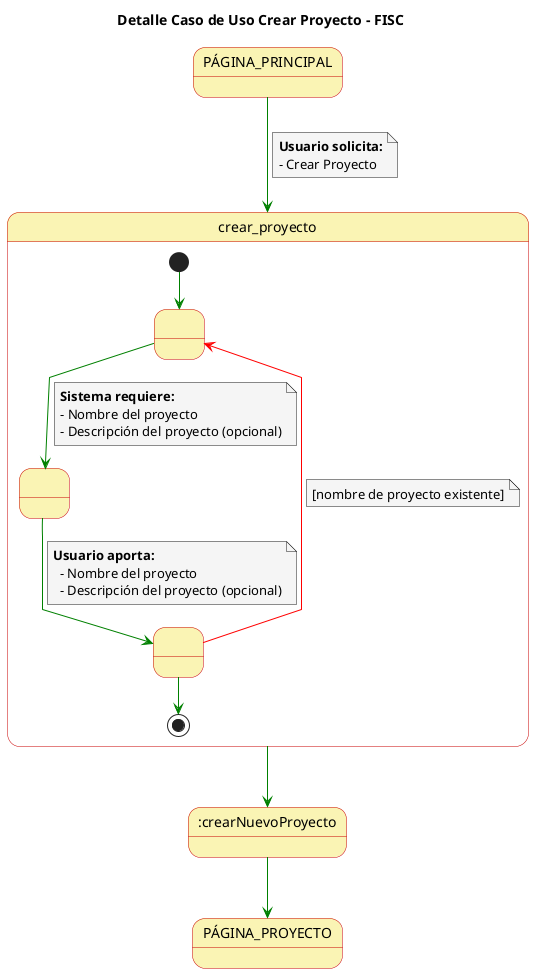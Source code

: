 
@startuml

skinparam state {
  BackgroundColor #faf4b4
  BorderColor #c90000
}

skinparam note {
  BackgroundColor #f5f5f5
}

skinparam linetype polyline

title Detalle Caso de Uso Crear Proyecto - FISC


PÁGINA_PRINCIPAL-[#green]-> crear_proyecto
note on link
  **Usuario solicita:**
  - Crear Proyecto
end note

state crear_proyecto{
  state 1 as " "
  state 2 as " "
  state 3 as " "
  
  [*] -[#green]->1
  1 -[#green]-> 2
  note on link
      **Sistema requiere:**
      - Nombre del proyecto
      - Descripción del proyecto (opcional)
  end note
  2 -[#green]-> 3
  note on link
    **Usuario aporta:**
      - Nombre del proyecto
      - Descripción del proyecto (opcional)
  end note
  3 -[#red]-> 1
  note on link
    [nombre de proyecto existente]
  end note
  3 -[#green]-> [*]
}

crear_proyecto-[#green]-> :crearNuevoProyecto

:crearNuevoProyecto -[#green]-> PÁGINA_PROYECTO

@enduml